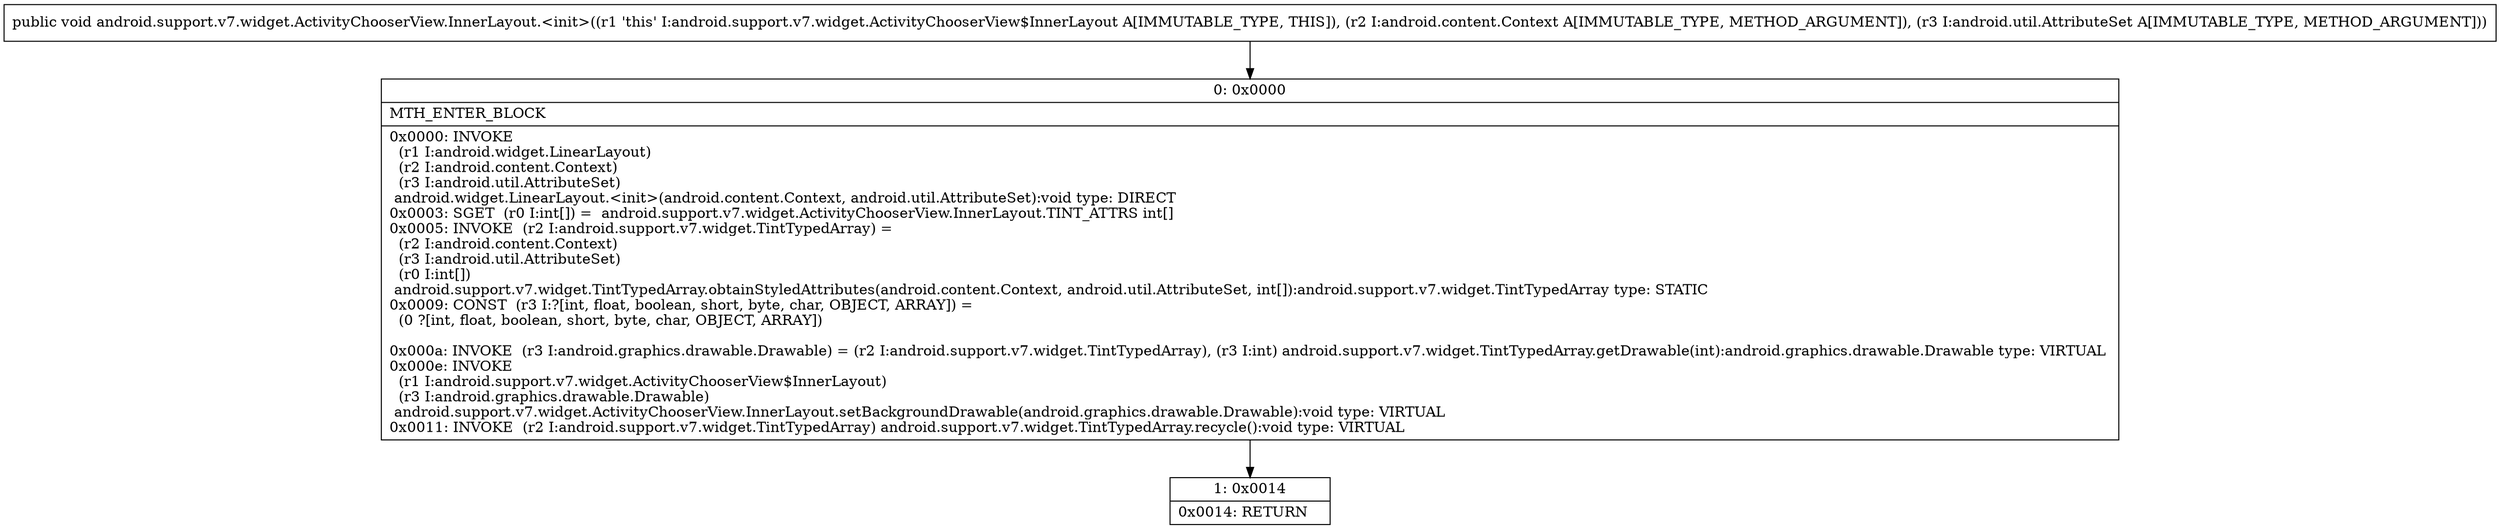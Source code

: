 digraph "CFG forandroid.support.v7.widget.ActivityChooserView.InnerLayout.\<init\>(Landroid\/content\/Context;Landroid\/util\/AttributeSet;)V" {
Node_0 [shape=record,label="{0\:\ 0x0000|MTH_ENTER_BLOCK\l|0x0000: INVOKE  \l  (r1 I:android.widget.LinearLayout)\l  (r2 I:android.content.Context)\l  (r3 I:android.util.AttributeSet)\l android.widget.LinearLayout.\<init\>(android.content.Context, android.util.AttributeSet):void type: DIRECT \l0x0003: SGET  (r0 I:int[]) =  android.support.v7.widget.ActivityChooserView.InnerLayout.TINT_ATTRS int[] \l0x0005: INVOKE  (r2 I:android.support.v7.widget.TintTypedArray) = \l  (r2 I:android.content.Context)\l  (r3 I:android.util.AttributeSet)\l  (r0 I:int[])\l android.support.v7.widget.TintTypedArray.obtainStyledAttributes(android.content.Context, android.util.AttributeSet, int[]):android.support.v7.widget.TintTypedArray type: STATIC \l0x0009: CONST  (r3 I:?[int, float, boolean, short, byte, char, OBJECT, ARRAY]) = \l  (0 ?[int, float, boolean, short, byte, char, OBJECT, ARRAY])\l \l0x000a: INVOKE  (r3 I:android.graphics.drawable.Drawable) = (r2 I:android.support.v7.widget.TintTypedArray), (r3 I:int) android.support.v7.widget.TintTypedArray.getDrawable(int):android.graphics.drawable.Drawable type: VIRTUAL \l0x000e: INVOKE  \l  (r1 I:android.support.v7.widget.ActivityChooserView$InnerLayout)\l  (r3 I:android.graphics.drawable.Drawable)\l android.support.v7.widget.ActivityChooserView.InnerLayout.setBackgroundDrawable(android.graphics.drawable.Drawable):void type: VIRTUAL \l0x0011: INVOKE  (r2 I:android.support.v7.widget.TintTypedArray) android.support.v7.widget.TintTypedArray.recycle():void type: VIRTUAL \l}"];
Node_1 [shape=record,label="{1\:\ 0x0014|0x0014: RETURN   \l}"];
MethodNode[shape=record,label="{public void android.support.v7.widget.ActivityChooserView.InnerLayout.\<init\>((r1 'this' I:android.support.v7.widget.ActivityChooserView$InnerLayout A[IMMUTABLE_TYPE, THIS]), (r2 I:android.content.Context A[IMMUTABLE_TYPE, METHOD_ARGUMENT]), (r3 I:android.util.AttributeSet A[IMMUTABLE_TYPE, METHOD_ARGUMENT])) }"];
MethodNode -> Node_0;
Node_0 -> Node_1;
}

